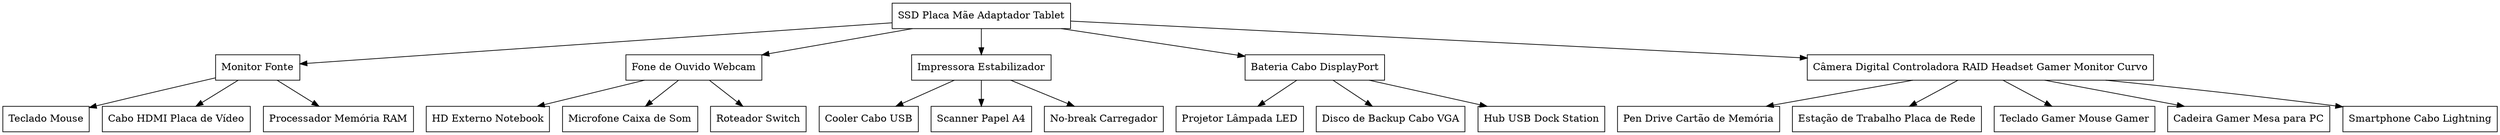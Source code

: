 digraph BTree{
node [shape=record];
Node0 [label="SSD Placa Mãe Adaptador Tablet "];
Node0 -> Node1;
Node1 [label="Monitor Fonte "];
Node1 -> Node2;
Node2 [label="Teclado Mouse "];
Node1 -> Node3;
Node3 [label="Cabo HDMI Placa de Vídeo "];
Node1 -> Node4;
Node4 [label="Processador Memória RAM "];
Node0 -> Node5;
Node5 [label="Fone de Ouvido Webcam "];
Node5 -> Node6;
Node6 [label="HD Externo Notebook "];
Node5 -> Node7;
Node7 [label="Microfone Caixa de Som "];
Node5 -> Node8;
Node8 [label="Roteador Switch "];
Node0 -> Node9;
Node9 [label="Impressora Estabilizador "];
Node9 -> Node10;
Node10 [label="Cooler Cabo USB "];
Node9 -> Node11;
Node11 [label="Scanner Papel A4 "];
Node9 -> Node12;
Node12 [label="No-break Carregador "];
Node0 -> Node13;
Node13 [label="Bateria Cabo DisplayPort "];
Node13 -> Node14;
Node14 [label="Projetor Lâmpada LED "];
Node13 -> Node15;
Node15 [label="Disco de Backup Cabo VGA "];
Node13 -> Node16;
Node16 [label="Hub USB Dock Station "];
Node0 -> Node17;
Node17 [label="Câmera Digital Controladora RAID Headset Gamer Monitor Curvo "];
Node17 -> Node18;
Node18 [label="Pen Drive Cartão de Memória "];
Node17 -> Node19;
Node19 [label="Estação de Trabalho Placa de Rede "];
Node17 -> Node20;
Node20 [label="Teclado Gamer Mouse Gamer "];
Node17 -> Node21;
Node21 [label="Cadeira Gamer Mesa para PC "];
Node17 -> Node22;
Node22 [label="Smartphone Cabo Lightning "];
}
